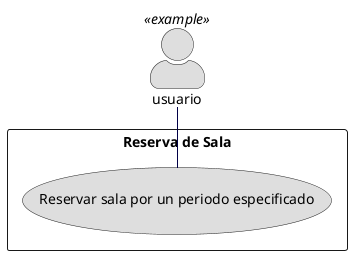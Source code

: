 ' Los usuarios podran reservar una sala por un tiempo determinado.

@startuml req9

skinparam actor{
    Style awesome
    ArrowColor 010047
    BackgroundColor dedede
}
skinparam usecase{
    BackgroundColor dedede
    ArrowColor 010047
    FontColor 000000
}


actor usuario <<example>>

rectangle "Reserva de Sala" {
    (Reservar sala por un periodo especificado) as reservarSala
}

usuario -- reservarSala


@enduml
